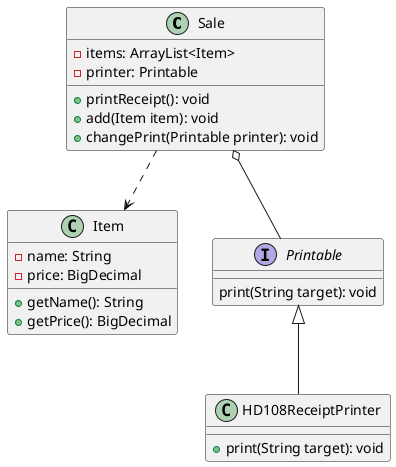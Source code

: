 @startuml
class Sale {
    -items: ArrayList<Item>
    -printer: Printable

    +printReceipt(): void
    +add(Item item): void
    +changePrint(Printable printer): void
}

class Item {
    -name: String
    -price: BigDecimal

    +getName(): String
    +getPrice(): BigDecimal
}

interface Printable {
    print(String target): void
}

class HD108ReceiptPrinter {
    +print(String target): void
}

Sale ..> Item
Sale o-- Printable
Printable <|-- HD108ReceiptPrinter
@enduml
